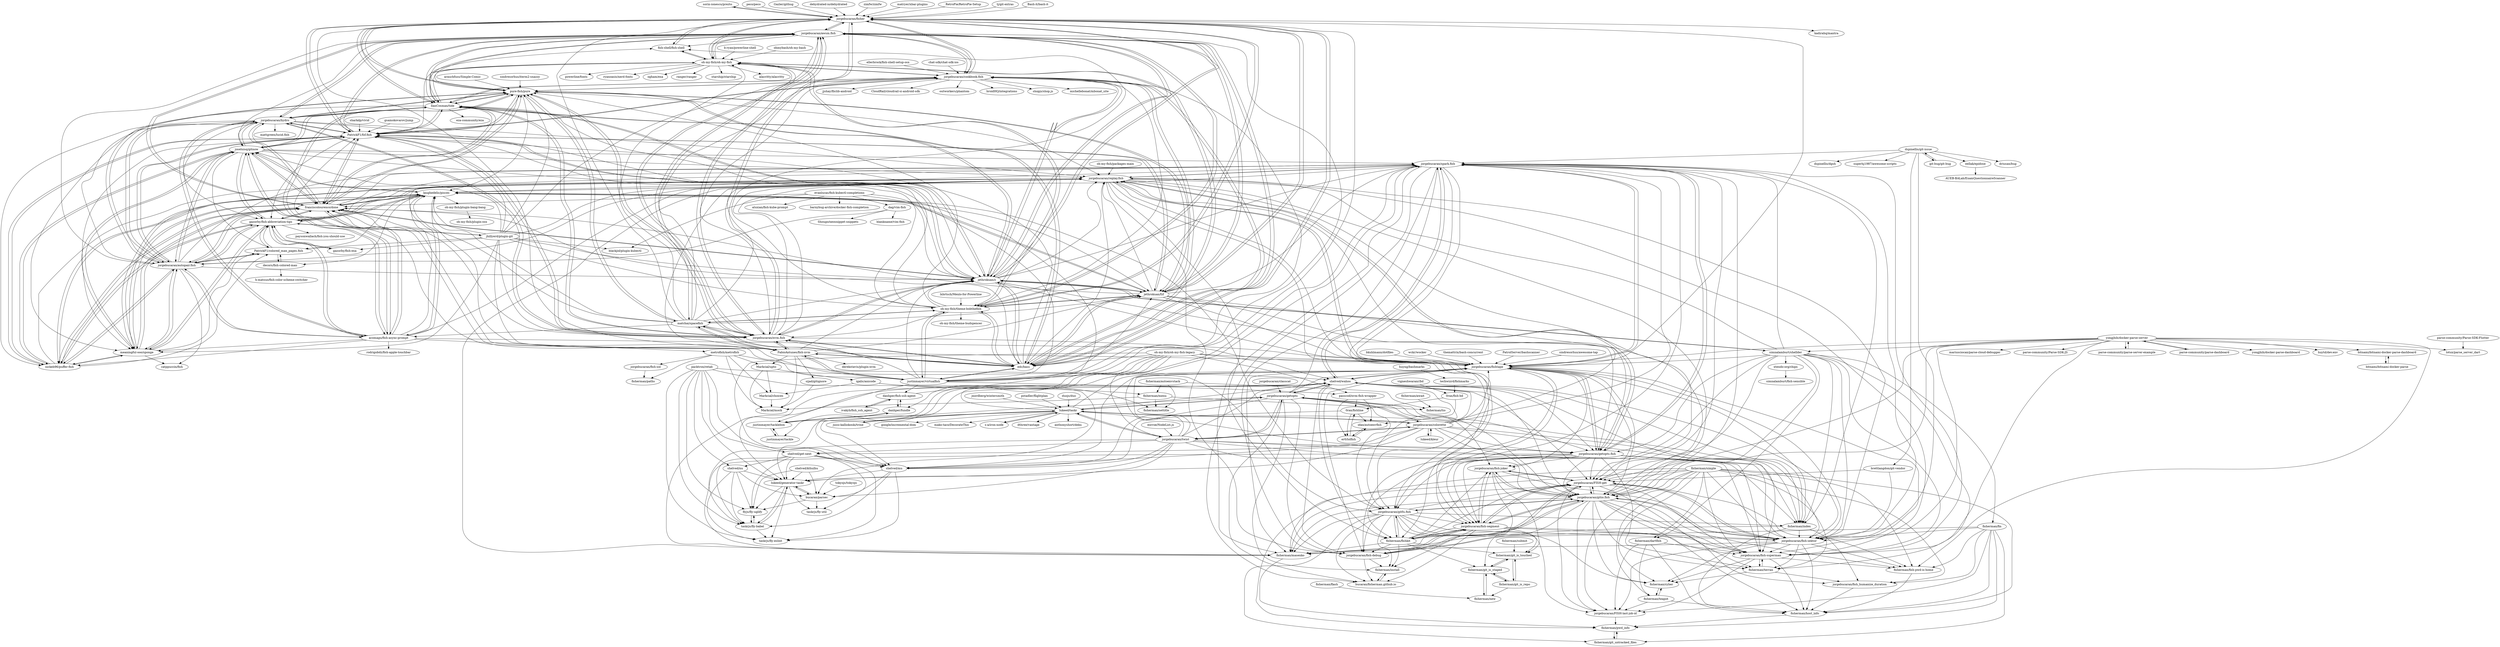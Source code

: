 digraph G {
"sorin-ionescu/prezto" -> "jorgebucaran/fisher" ["e"=1]
"git-bug/git-bug" -> "dspinellis/git-issue" ["e"=1]
"parse-community/Parse-SDK-Flutter" -> "lotux/parse_server_dart" ["e"=1]
"pstadler/flightplan" -> "lukeed/taskr" ["e"=1]
"ivakyb/fish_ssh_agent" -> "danhper/fish-ssh-agent"
"matchai/spacefish" -> "jorgebucaran/awsm.fish"
"matchai/spacefish" -> "pure-fish/pure"
"matchai/spacefish" -> "jorgebucaran/cookbook.fish"
"matchai/spacefish" -> "edc/bass"
"matchai/spacefish" -> "laughedelic/pisces"
"matchai/spacefish" -> "jorgebucaran/fisher"
"matchai/spacefish" -> "oh-my-fish/theme-bobthefish"
"matchai/spacefish" -> "FabioAntunes/fish-nvm"
"matchai/spacefish" -> "franciscolourenco/done"
"matchai/spacefish" -> "jorgebucaran/replay.fish"
"matchai/spacefish" -> "jorgebucaran/nvm.fish"
"matchai/spacefish" -> "jethrokuan/fzf"
"matchai/spacefish" -> "jethrokuan/z"
"matchai/spacefish" -> "acomagu/fish-async-prompt"
"matchai/spacefish" -> "oh-my-fish/oh-my-fish"
"nickeb96/puffer-fish" -> "meaningful-ooo/sponge"
"nickeb96/puffer-fish" -> "jorgebucaran/autopair.fish"
"nickeb96/puffer-fish" -> "gazorby/fish-abbreviation-tips"
"nickeb96/puffer-fish" -> "jorgebucaran/replay.fish"
"nickeb96/puffer-fish" -> "franciscolourenco/done"
"nickeb96/puffer-fish" -> "laughedelic/pisces"
"nickeb96/puffer-fish" -> "joseluisq/gitnow"
"nickeb96/puffer-fish" -> "PatrickF1/colored_man_pages.fish"
"nickeb96/puffer-fish" -> "PatrickF1/fzf.fish"
"sharkdp/vivid" -> "PatrickF1/fzf.fish" ["e"=1]
"duojs/duo" -> "lukeed/taskr" ["e"=1]
"acomagu/fish-async-prompt" -> "jorgebucaran/autopair.fish"
"acomagu/fish-async-prompt" -> "jorgebucaran/replay.fish"
"acomagu/fish-async-prompt" -> "gazorby/fish-abbreviation-tips"
"acomagu/fish-async-prompt" -> "franciscolourenco/done"
"acomagu/fish-async-prompt" -> "laughedelic/pisces"
"acomagu/fish-async-prompt" -> "joseluisq/gitnow"
"acomagu/fish-async-prompt" -> "jorgebucaran/hydro"
"acomagu/fish-async-prompt" -> "pure-fish/pure"
"acomagu/fish-async-prompt" -> "metrofish/metrofish"
"acomagu/fish-async-prompt" -> "nickeb96/puffer-fish"
"acomagu/fish-async-prompt" -> "rodrigobdz/fish-apple-touchbar"
"acomagu/fish-async-prompt" -> "jorgebucaran/fishtape"
"acomagu/fish-async-prompt" -> "jorgebucaran/spark.fish"
"acomagu/fish-async-prompt" -> "meaningful-ooo/sponge"
"jorgebucaran/classcat" -> "jorgebucaran/getopts" ["e"=1]
"lukeed/kleur" -> "jorgebucaran/colorette" ["e"=1]
"jorgebucaran/hydro" -> "pure-fish/pure"
"jorgebucaran/hydro" -> "jorgebucaran/autopair.fish"
"jorgebucaran/hydro" -> "franciscolourenco/done"
"jorgebucaran/hydro" -> "acomagu/fish-async-prompt"
"jorgebucaran/hydro" -> "joseluisq/gitnow"
"jorgebucaran/hydro" -> "PatrickF1/fzf.fish"
"jorgebucaran/hydro" -> "IlanCosman/tide"
"jorgebucaran/hydro" -> "mattgreen/lucid.fish"
"jorgebucaran/hydro" -> "jorgebucaran/replay.fish"
"jorgebucaran/hydro" -> "gazorby/fish-abbreviation-tips"
"jorgebucaran/hydro" -> "jorgebucaran/awsm.fish"
"jorgebucaran/hydro" -> "jethrokuan/z"
"jorgebucaran/hydro" -> "nickeb96/puffer-fish"
"jorgebucaran/hydro" -> "jorgebucaran/nvm.fish"
"jorgebucaran/hydro" -> "meaningful-ooo/sponge"
"jorgebucaran/autopair.fish" -> "nickeb96/puffer-fish"
"jorgebucaran/autopair.fish" -> "meaningful-ooo/sponge"
"jorgebucaran/autopair.fish" -> "gazorby/fish-abbreviation-tips"
"jorgebucaran/autopair.fish" -> "franciscolourenco/done"
"jorgebucaran/autopair.fish" -> "jorgebucaran/replay.fish"
"jorgebucaran/autopair.fish" -> "PatrickF1/colored_man_pages.fish"
"jorgebucaran/autopair.fish" -> "acomagu/fish-async-prompt"
"jorgebucaran/autopair.fish" -> "joseluisq/gitnow"
"jorgebucaran/autopair.fish" -> "PatrickF1/fzf.fish"
"jorgebucaran/autopair.fish" -> "jorgebucaran/hydro"
"jorgebucaran/autopair.fish" -> "jorgebucaran/spark.fish"
"jorgebucaran/autopair.fish" -> "jethrokuan/z"
"jorgebucaran/autopair.fish" -> "pure-fish/pure"
"jorgebucaran/autopair.fish" -> "catppuccin/fish" ["e"=1]
"jorgebucaran/autopair.fish" -> "jorgebucaran/awsm.fish"
"lxbrtsch/Menlo-for-Powerline" -> "oh-my-fish/theme-bobthefish" ["e"=1]
"0rax/fish-bd" -> "0rax/fishline"
"0rax/fish-bd" -> "idan/autoenvfish"
"techwizrd/fishmarks" -> "0rax/fish-bd"
"PatrickF1/colored_man_pages.fish" -> "decors/fish-colored-man"
"PatrickF1/colored_man_pages.fish" -> "jorgebucaran/autopair.fish"
"PatrickF1/colored_man_pages.fish" -> "gazorby/fish-abbreviation-tips"
"idan/autoenvfish" -> "er0/lolfish"
"tokyojs/tokyojs" -> "bucaran/parsec"
"IlanCosman/tide" -> "jorgebucaran/fisher"
"IlanCosman/tide" -> "PatrickF1/fzf.fish"
"IlanCosman/tide" -> "jorgebucaran/awsm.fish"
"IlanCosman/tide" -> "jethrokuan/z"
"IlanCosman/tide" -> "jorgebucaran/nvm.fish"
"IlanCosman/tide" -> "pure-fish/pure"
"IlanCosman/tide" -> "jorgebucaran/hydro"
"IlanCosman/tide" -> "franciscolourenco/done"
"IlanCosman/tide" -> "oh-my-fish/oh-my-fish"
"IlanCosman/tide" -> "jorgebucaran/cookbook.fish"
"IlanCosman/tide" -> "fish-shell/fish-shell" ["e"=1]
"IlanCosman/tide" -> "jorgebucaran/autopair.fish"
"IlanCosman/tide" -> "joseluisq/gitnow"
"IlanCosman/tide" -> "edc/bass"
"IlanCosman/tide" -> "eza-community/eza" ["e"=1]
"peco/peco" -> "jorgebucaran/fisher" ["e"=1]
"jorgebucaran/spark.fish" -> "jorgebucaran/getopts.fish"
"jorgebucaran/spark.fish" -> "jorgebucaran/fishtape"
"jorgebucaran/spark.fish" -> "jorgebucaran/FISH-get"
"jorgebucaran/spark.fish" -> "jorgebucaran/gitio.fish"
"jorgebucaran/spark.fish" -> "jorgebucaran/fish-sektor"
"jorgebucaran/spark.fish" -> "jorgebucaran/gitfu.fish"
"jorgebucaran/spark.fish" -> "jorgebucaran/replay.fish"
"jorgebucaran/spark.fish" -> "jorgebucaran/fish-segment"
"jorgebucaran/spark.fish" -> "jorgebucaran/fish-debug"
"jorgebucaran/spark.fish" -> "fisherman/fishkit"
"jorgebucaran/spark.fish" -> "jorgebucaran/fish-superman"
"jorgebucaran/spark.fish" -> "shelved/wahoo"
"jorgebucaran/spark.fish" -> "fisherman/index"
"jorgebucaran/spark.fish" -> "fisherman/masenko"
"jorgebucaran/spark.fish" -> "bucaran/fisherman.github.io"
"arauchfuss/Simple-Comic" -> "pure-fish/pure" ["e"=1]
"PatrickF1/fzf.fish" -> "IlanCosman/tide"
"PatrickF1/fzf.fish" -> "jethrokuan/z"
"PatrickF1/fzf.fish" -> "jorgebucaran/fisher"
"PatrickF1/fzf.fish" -> "jorgebucaran/awsm.fish"
"PatrickF1/fzf.fish" -> "jorgebucaran/autopair.fish"
"PatrickF1/fzf.fish" -> "jethrokuan/fzf"
"PatrickF1/fzf.fish" -> "franciscolourenco/done"
"PatrickF1/fzf.fish" -> "jorgebucaran/hydro"
"PatrickF1/fzf.fish" -> "jorgebucaran/nvm.fish"
"PatrickF1/fzf.fish" -> "nickeb96/puffer-fish"
"PatrickF1/fzf.fish" -> "meaningful-ooo/sponge"
"PatrickF1/fzf.fish" -> "gazorby/fish-abbreviation-tips"
"PatrickF1/fzf.fish" -> "jorgebucaran/cookbook.fish"
"PatrickF1/fzf.fish" -> "pure-fish/pure"
"PatrickF1/fzf.fish" -> "joseluisq/gitnow"
"bkuhlmann/dotfiles" -> "jorgebucaran/fishtape" ["e"=1]
"jorgebucaran/getopts.fish" -> "jorgebucaran/FISH-get"
"jorgebucaran/getopts.fish" -> "jorgebucaran/gitio.fish"
"jorgebucaran/getopts.fish" -> "jorgebucaran/fishtape"
"jorgebucaran/getopts.fish" -> "jorgebucaran/spark.fish"
"jorgebucaran/getopts.fish" -> "jorgebucaran/fish-sektor"
"jorgebucaran/getopts.fish" -> "jorgebucaran/fish-debug"
"jorgebucaran/getopts.fish" -> "jorgebucaran/gitfu.fish"
"jorgebucaran/getopts.fish" -> "jorgebucaran/fish-superman"
"jorgebucaran/getopts.fish" -> "jorgebucaran/fish-segment"
"jorgebucaran/getopts.fish" -> "jorgebucaran/replay.fish"
"jorgebucaran/getopts.fish" -> "jorgebucaran/fish-joker"
"jorgebucaran/getopts.fish" -> "fisherman/masenko"
"jorgebucaran/getopts.fish" -> "fisherman/fishkit"
"jorgebucaran/getopts.fish" -> "fisherman/terran"
"jorgebucaran/getopts.fish" -> "fisherman/index"
"justinmayer/tacklebox" -> "justinmayer/tackle"
"justinmayer/tacklebox" -> "danhper/fundle"
"joseluisq/gitnow" -> "meaningful-ooo/sponge"
"joseluisq/gitnow" -> "gazorby/fish-abbreviation-tips"
"joseluisq/gitnow" -> "jorgebucaran/autopair.fish"
"joseluisq/gitnow" -> "franciscolourenco/done"
"joseluisq/gitnow" -> "nickeb96/puffer-fish"
"joseluisq/gitnow" -> "acomagu/fish-async-prompt"
"joseluisq/gitnow" -> "jorgebucaran/hydro"
"joseluisq/gitnow" -> "jorgebucaran/replay.fish"
"joseluisq/gitnow" -> "laughedelic/pisces"
"joseluisq/gitnow" -> "jorgebucaran/spark.fish"
"joseluisq/gitnow" -> "PatrickF1/fzf.fish"
"joseluisq/gitnow" -> "jorgebucaran/awsm.fish"
"joseluisq/gitnow" -> "jethrokuan/z"
"joseluisq/gitnow" -> "PatrickF1/colored_man_pages.fish"
"joseluisq/gitnow" -> "IlanCosman/tide"
"er0/lolfish" -> "idan/autoenvfish"
"er0/lolfish" -> "0rax/fishline"
"packtron/retab" -> "lukeed/generator-taskr"
"packtron/retab" -> "shelved/mu"
"packtron/retab" -> "shelved/nu"
"packtron/retab" -> "taskrjs/fly-eslint"
"packtron/retab" -> "shelved/get-next"
"packtron/retab" -> "shelved/wahoo"
"packtron/retab" -> "flyjs/fly-uglify"
"packtron/retab" -> "bucaran/parsec"
"packtron/retab" -> "taskrjs/fly-babel"
"jorgebucaran/replay.fish" -> "jorgebucaran/FISH-get"
"jorgebucaran/replay.fish" -> "jorgebucaran/getopts.fish"
"jorgebucaran/replay.fish" -> "jorgebucaran/fishtape"
"jorgebucaran/replay.fish" -> "jorgebucaran/gitio.fish"
"jorgebucaran/replay.fish" -> "jorgebucaran/spark.fish"
"jorgebucaran/replay.fish" -> "jorgebucaran/fish-debug"
"jorgebucaran/replay.fish" -> "jorgebucaran/gitfu.fish"
"jorgebucaran/replay.fish" -> "jorgebucaran/fish-segment"
"jorgebucaran/replay.fish" -> "jorgebucaran/fish-sektor"
"jorgebucaran/replay.fish" -> "fisherman/fishkit"
"jorgebucaran/replay.fish" -> "jorgebucaran/fish-superman"
"jorgebucaran/replay.fish" -> "fisherman/masenko"
"jorgebucaran/replay.fish" -> "laughedelic/pisces"
"jorgebucaran/replay.fish" -> "gazorby/fish-abbreviation-tips"
"jorgebucaran/replay.fish" -> "meaningful-ooo/sponge"
"gazorby/fish-exa" -> "gazorby/fish-abbreviation-tips"
"jorgebucaran/twist" -> "jorgebucaran/fishtape"
"jorgebucaran/twist" -> "shelved/wahoo"
"jorgebucaran/twist" -> "fisherman/index"
"jorgebucaran/twist" -> "shelved/mu"
"jorgebucaran/twist" -> "jorgebucaran/getopts.fish"
"jorgebucaran/twist" -> "jorgebucaran/gitio.fish"
"jorgebucaran/twist" -> "shelved/get-next"
"jorgebucaran/twist" -> "lukeed/generator-taskr"
"jorgebucaran/twist" -> "jorgebucaran/getopts"
"jorgebucaran/twist" -> "jorgebucaran/spark.fish"
"jorgebucaran/twist" -> "jorgebucaran/colorette"
"jorgebucaran/twist" -> "lukeed/taskr"
"jorgebucaran/twist" -> "bucaran/parsec"
"jorgebucaran/twist" -> "taskrjs/fly-babel"
"jorgebucaran/twist" -> "jorgebucaran/fish-superman"
"gazorby/fish-abbreviation-tips" -> "nickeb96/puffer-fish"
"gazorby/fish-abbreviation-tips" -> "meaningful-ooo/sponge"
"gazorby/fish-abbreviation-tips" -> "jorgebucaran/autopair.fish"
"gazorby/fish-abbreviation-tips" -> "jorgebucaran/replay.fish"
"gazorby/fish-abbreviation-tips" -> "joseluisq/gitnow"
"gazorby/fish-abbreviation-tips" -> "PatrickF1/colored_man_pages.fish"
"gazorby/fish-abbreviation-tips" -> "acomagu/fish-async-prompt"
"gazorby/fish-abbreviation-tips" -> "gazorby/fish-exa"
"gazorby/fish-abbreviation-tips" -> "franciscolourenco/done"
"gazorby/fish-abbreviation-tips" -> "laughedelic/pisces"
"gazorby/fish-abbreviation-tips" -> "jhillyerd/plugin-git"
"gazorby/fish-abbreviation-tips" -> "jorgebucaran/spark.fish"
"gazorby/fish-abbreviation-tips" -> "paysonwallach/fish-you-should-use"
"meaningful-ooo/sponge" -> "nickeb96/puffer-fish"
"meaningful-ooo/sponge" -> "jorgebucaran/autopair.fish"
"meaningful-ooo/sponge" -> "gazorby/fish-abbreviation-tips"
"meaningful-ooo/sponge" -> "joseluisq/gitnow"
"meaningful-ooo/sponge" -> "jorgebucaran/replay.fish"
"meaningful-ooo/sponge" -> "franciscolourenco/done"
"meaningful-ooo/sponge" -> "PatrickF1/colored_man_pages.fish"
"meaningful-ooo/sponge" -> "laughedelic/pisces"
"meaningful-ooo/sponge" -> "catppuccin/fish" ["e"=1]
"0rax/fishline" -> "er0/lolfish"
"0rax/fishline" -> "idan/autoenvfish"
"0rax/fishline" -> "shelved/mu"
"justinmayer/tackle" -> "justinmayer/tacklebox"
"eellak/epidose" -> "AUEB-BALab/ExamQuestionnaireScanner"
"jorgebucaran/fish-segment" -> "jorgebucaran/fish-debug"
"jorgebucaran/fish-segment" -> "jorgebucaran/gitio.fish"
"jorgebucaran/fish-segment" -> "fisherman/masenko"
"jorgebucaran/fish-segment" -> "jorgebucaran/fish-superman"
"jorgebucaran/fish-segment" -> "jorgebucaran/FISH-get"
"jorgebucaran/fish-segment" -> "jorgebucaran/fish-joker"
"jorgebucaran/fish-segment" -> "jorgebucaran/fish-sektor"
"jorgebucaran/fish-segment" -> "fisherman/git_is_touched"
"jorgebucaran/fish-segment" -> "bucaran/fisherman.github.io"
"jorgebucaran/fish-segment" -> "fisherman/install"
"jorgebucaran/fish-segment" -> "fisherman/fishkit"
"fisherman/submit" -> "fisherman/git_is_touched"
"s-a/iron-node" -> "lukeed/taskr" ["e"=1]
"jorgebucaran/colorette" -> "jorgebucaran/getopts"
"jorgebucaran/colorette" -> "jorgebucaran/fishtape"
"jorgebucaran/colorette" -> "shelved/wahoo"
"jorgebucaran/colorette" -> "lukeed/taskr"
"jorgebucaran/colorette" -> "shelved/mu"
"jorgebucaran/colorette" -> "jorgebucaran/twist"
"jorgebucaran/colorette" -> "jorgebucaran/spark.fish"
"jorgebucaran/colorette" -> "shelved/get-next"
"jorgebucaran/colorette" -> "jorgebucaran/fish-sektor"
"jorgebucaran/colorette" -> "jorgebucaran/gitio.fish"
"jorgebucaran/colorette" -> "lukeed/kleur" ["e"=1]
"jorgebucaran/colorette" -> "jorgebucaran/getopts.fish"
"jorgebucaran/colorette" -> "fisherman/index"
"jorgebucaran/colorette" -> "jorgebucaran/replay.fish"
"jorgebucaran/colorette" -> "lukeed/generator-taskr"
"edc/bass" -> "jorgebucaran/fisher"
"edc/bass" -> "jorgebucaran/nvm.fish"
"edc/bass" -> "jorgebucaran/awsm.fish"
"edc/bass" -> "jethrokuan/z"
"edc/bass" -> "FabioAntunes/fish-nvm"
"edc/bass" -> "justinmayer/virtualfish"
"edc/bass" -> "oh-my-fish/oh-my-fish"
"edc/bass" -> "jorgebucaran/cookbook.fish"
"edc/bass" -> "oh-my-fish/theme-bobthefish"
"edc/bass" -> "jethrokuan/fzf"
"edc/bass" -> "franciscolourenco/done"
"edc/bass" -> "matchai/spacefish"
"edc/bass" -> "jorgebucaran/replay.fish"
"edc/bass" -> "IlanCosman/tide"
"edc/bass" -> "PatrickF1/fzf.fish"
"jnordberg/wintersmith" -> "lukeed/taskr" ["e"=1]
"Gazler/githug" -> "jorgebucaran/fisher" ["e"=1]
"lukeed/taskr" -> "jorgebucaran/fishtape"
"lukeed/taskr" -> "jorgebucaran/getopts"
"lukeed/taskr" -> "shelved/wahoo"
"lukeed/taskr" -> "jorgebucaran/colorette"
"lukeed/taskr" -> "jorgebucaran/twist"
"lukeed/taskr" -> "jorgebucaran/spark.fish"
"lukeed/taskr" -> "dthree/vantage" ["e"=1]
"lukeed/taskr" -> "shelved/mu"
"lukeed/taskr" -> "s-a/iron-node" ["e"=1]
"lukeed/taskr" -> "jorgebucaran/getopts.fish"
"lukeed/taskr" -> "anthonyshort/deku" ["e"=1]
"lukeed/taskr" -> "jussi-kalliokoski/trine" ["e"=1]
"lukeed/taskr" -> "google/incremental-dom" ["e"=1]
"lukeed/taskr" -> "fisherman/index"
"lukeed/taskr" -> "mako-taco/DecorateThis" ["e"=1]
"jussi-kalliokoski/trine" -> "lukeed/taskr" ["e"=1]
"oh-my-fish/theme-bobthefish" -> "oh-my-fish/oh-my-fish"
"oh-my-fish/theme-bobthefish" -> "jorgebucaran/awsm.fish"
"oh-my-fish/theme-bobthefish" -> "jorgebucaran/fisher"
"oh-my-fish/theme-bobthefish" -> "edc/bass"
"oh-my-fish/theme-bobthefish" -> "jethrokuan/fzf"
"oh-my-fish/theme-bobthefish" -> "matchai/spacefish"
"oh-my-fish/theme-bobthefish" -> "jethrokuan/z"
"oh-my-fish/theme-bobthefish" -> "jorgebucaran/cookbook.fish"
"oh-my-fish/theme-bobthefish" -> "IlanCosman/tide"
"oh-my-fish/theme-bobthefish" -> "pure-fish/pure"
"oh-my-fish/theme-bobthefish" -> "justinmayer/virtualfish"
"oh-my-fish/theme-bobthefish" -> "PatrickF1/fzf.fish"
"oh-my-fish/theme-bobthefish" -> "fish-shell/fish-shell" ["e"=1]
"oh-my-fish/theme-bobthefish" -> "jorgebucaran/nvm.fish"
"oh-my-fish/theme-bobthefish" -> "oh-my-fish/theme-budspencer"
"wckr/wocker" -> "jorgebucaran/fishtape" ["e"=1]
"shelved/get-next" -> "lukeed/generator-taskr"
"shelved/get-next" -> "taskrjs/fly-babel"
"shelved/get-next" -> "shelved/nu"
"shelved/get-next" -> "taskrjs/fly-eslint"
"shelved/get-next" -> "flyjs/fly-uglify"
"shelved/get-next" -> "bucaran/parsec"
"shelved/get-next" -> "shelved/mu"
"passcod/nvm-fish-wrapper" -> "idan/autoenvfish"
"passcod/nvm-fish-wrapper" -> "er0/lolfish"
"passcod/nvm-fish-wrapper" -> "0rax/fishline"
"eorroe/NodeList.js" -> "jorgebucaran/twist"
"jorgebucaran/getopts" -> "shelved/mu"
"jorgebucaran/getopts" -> "jorgebucaran/fishtape"
"jorgebucaran/getopts" -> "shelved/wahoo"
"jorgebucaran/getopts" -> "jorgebucaran/colorette"
"jorgebucaran/getopts" -> "jorgebucaran/gitio.fish"
"jorgebucaran/getopts" -> "jorgebucaran/getopts.fish"
"jorgebucaran/getopts" -> "jorgebucaran/spark.fish"
"jorgebucaran/getopts" -> "jorgebucaran/gitfu.fish"
"jorgebucaran/getopts" -> "lukeed/taskr"
"jorgebucaran/getopts" -> "bucaran/fisherman.github.io"
"jorgebucaran/getopts" -> "fisherman/install"
"jorgebucaran/getopts" -> "jorgebucaran/fish-debug"
"jorgebucaran/getopts" -> "lukeed/generator-taskr"
"jorgebucaran/getopts" -> "jorgebucaran/twist"
"jorgebucaran/getopts" -> "jorgebucaran/fish-joker"
"jorgebucaran/fishtape" -> "jorgebucaran/getopts.fish"
"jorgebucaran/fishtape" -> "jorgebucaran/spark.fish"
"jorgebucaran/fishtape" -> "jorgebucaran/FISH-get"
"jorgebucaran/fishtape" -> "jorgebucaran/gitio.fish"
"jorgebucaran/fishtape" -> "shelved/wahoo"
"jorgebucaran/fishtape" -> "jorgebucaran/replay.fish"
"jorgebucaran/fishtape" -> "jorgebucaran/fish-sektor"
"jorgebucaran/fishtape" -> "fisherman/index"
"jorgebucaran/fishtape" -> "jorgebucaran/fish-segment"
"jorgebucaran/fishtape" -> "jorgebucaran/fish-debug"
"jorgebucaran/fishtape" -> "jorgebucaran/gitfu.fish"
"jorgebucaran/fishtape" -> "jorgebucaran/fish-superman"
"jorgebucaran/fishtape" -> "jorgebucaran/fish-joker"
"jorgebucaran/fishtape" -> "fisherman/masenko"
"jorgebucaran/fishtape" -> "shelved/mu"
"jorgebucaran/fish-joker" -> "jorgebucaran/gitio.fish"
"jorgebucaran/fish-joker" -> "fisherman/git_is_touched"
"jorgebucaran/fish-joker" -> "fisherman/git_is_staged"
"jorgebucaran/fish-joker" -> "jorgebucaran/fish-sektor"
"jorgebucaran/fish-joker" -> "jorgebucaran/fish-segment"
"jorgebucaran/fish-joker" -> "jorgebucaran/FISH-get"
"shelved/wahoo" -> "jorgebucaran/fishtape"
"shelved/wahoo" -> "shelved/mu"
"shelved/wahoo" -> "fisherman/index"
"shelved/wahoo" -> "jorgebucaran/gitio.fish"
"shelved/wahoo" -> "jorgebucaran/getopts.fish"
"shelved/wahoo" -> "lukeed/generator-taskr"
"shelved/wahoo" -> "jorgebucaran/FISH-get"
"shelved/wahoo" -> "jorgebucaran/spark.fish"
"shelved/wahoo" -> "jorgebucaran/fish-sektor"
"shelved/wahoo" -> "fisherman/masenko"
"shelved/wahoo" -> "jorgebucaran/fish-debug"
"shelved/wahoo" -> "fisherman/fishkit"
"shelved/wahoo" -> "jorgebucaran/fish-superman"
"shelved/wahoo" -> "jorgebucaran/getopts"
"shelved/wahoo" -> "jorgebucaran/gitfu.fish"
"shelved/nu" -> "lukeed/generator-taskr"
"shelved/nu" -> "taskrjs/fly-eslint"
"shelved/nu" -> "flyjs/fly-uglify"
"shelved/nu" -> "bucaran/parsec"
"shelved/nu" -> "taskrjs/fly-babel"
"flyjs/fly-uglify" -> "taskrjs/fly-babel"
"fisherman/git_is_touched" -> "fisherman/git_is_staged"
"fisherman/git_is_touched" -> "fisherman/git_is_repo"
"shelved/kthulhu" -> "lukeed/generator-taskr"
"shelved/kthulhu" -> "flyjs/fly-uglify"
"shelved/kthulhu" -> "bucaran/parsec"
"fisherman/masenko" -> "fisherman/pwd_info"
"jorgebucaran/FISH-get" -> "jorgebucaran/fish-superman"
"jorgebucaran/FISH-get" -> "jorgebucaran/gitio.fish"
"jorgebucaran/FISH-get" -> "jorgebucaran/fish-sektor"
"jorgebucaran/FISH-get" -> "jorgebucaran/fish-debug"
"jorgebucaran/FISH-get" -> "fisherman/terran"
"jorgebucaran/FISH-get" -> "jorgebucaran/fish-segment"
"jorgebucaran/FISH-get" -> "jorgebucaran/FISH-last-job-id"
"jorgebucaran/FISH-get" -> "jorgebucaran/fish-joker"
"jorgebucaran/FISH-get" -> "fisherman/masenko"
"jorgebucaran/FISH-get" -> "fisherman/fish-pwd-is-home"
"jorgebucaran/gitio.fish" -> "jorgebucaran/fish-superman"
"jorgebucaran/gitio.fish" -> "jorgebucaran/FISH-get"
"jorgebucaran/gitio.fish" -> "jorgebucaran/fish-sektor"
"jorgebucaran/gitio.fish" -> "jorgebucaran/fish-joker"
"jorgebucaran/gitio.fish" -> "fisherman/masenko"
"jorgebucaran/gitio.fish" -> "fisherman/terran"
"jorgebucaran/gitio.fish" -> "jorgebucaran/fish-segment"
"jorgebucaran/gitio.fish" -> "fisherman/fish-pwd-is-home"
"jorgebucaran/gitio.fish" -> "jorgebucaran/gitfu.fish"
"jorgebucaran/gitio.fish" -> "jorgebucaran/fish_humanize_duration"
"jorgebucaran/gitio.fish" -> "fisherman/cyber"
"jorgebucaran/gitio.fish" -> "jorgebucaran/fish-debug"
"jorgebucaran/gitio.fish" -> "fisherman/fishkit"
"jorgebucaran/gitio.fish" -> "fisherman/host_info"
"jorgebucaran/gitio.fish" -> "jorgebucaran/FISH-last-job-id"
"jorgebucaran/fish-sektor" -> "jorgebucaran/fish-superman"
"jorgebucaran/fish-sektor" -> "fisherman/terran"
"jorgebucaran/fish-sektor" -> "jorgebucaran/FISH-get"
"jorgebucaran/fish-sektor" -> "jorgebucaran/gitio.fish"
"jorgebucaran/fish-sektor" -> "jorgebucaran/FISH-last-job-id"
"jorgebucaran/fish-sektor" -> "fisherman/cyber"
"jorgebucaran/fish-sektor" -> "fisherman/masenko"
"jorgebucaran/fish-sektor" -> "fisherman/host_info"
"jorgebucaran/fish-sektor" -> "fisherman/fish-pwd-is-home"
"bucaran/parsec" -> "flyjs/fly-uglify"
"bucaran/parsec" -> "lukeed/generator-taskr"
"bucaran/parsec" -> "taskrjs/fly-util"
"taskrjs/fly-babel" -> "taskrjs/fly-eslint"
"taskrjs/fly-babel" -> "flyjs/fly-uglify"
"taskrjs/fly-babel" -> "lukeed/generator-taskr"
"lukeed/generator-taskr" -> "taskrjs/fly-eslint"
"lukeed/generator-taskr" -> "flyjs/fly-uglify"
"lukeed/generator-taskr" -> "bucaran/parsec"
"lukeed/generator-taskr" -> "taskrjs/fly-babel"
"lukeed/generator-taskr" -> "taskrjs/fly-util"
"fisherman/git_is_staged" -> "fisherman/git_is_touched"
"fisherman/git_is_staged" -> "fisherman/git_is_repo"
"fisherman/git_is_staged" -> "fisherman/new"
"fisherman/git_is_repo" -> "fisherman/git_is_staged"
"fisherman/git_is_repo" -> "fisherman/new"
"fisherman/git_is_repo" -> "fisherman/git_is_touched"
"fisherman/flash" -> "fisherman/new"
"fisherman/terran" -> "fisherman/cyber"
"fisherman/terran" -> "jorgebucaran/fish-superman"
"fisherman/terran" -> "jorgebucaran/fish_humanize_duration"
"fisherman/new" -> "fisherman/git_is_staged"
"fish-shell/fish-shell" -> "oh-my-fish/oh-my-fish" ["e"=1]
"fish-shell/fish-shell" -> "jorgebucaran/fisher" ["e"=1]
"jorgebucaran/fisher" -> "jorgebucaran/awsm.fish"
"jorgebucaran/fisher" -> "IlanCosman/tide"
"jorgebucaran/fisher" -> "jorgebucaran/nvm.fish"
"jorgebucaran/fisher" -> "oh-my-fish/oh-my-fish"
"jorgebucaran/fisher" -> "fish-shell/fish-shell" ["e"=1]
"jorgebucaran/fisher" -> "PatrickF1/fzf.fish"
"jorgebucaran/fisher" -> "jethrokuan/z"
"jorgebucaran/fisher" -> "edc/bass"
"jorgebucaran/fisher" -> "jorgebucaran/cookbook.fish"
"jorgebucaran/fisher" -> "pure-fish/pure"
"jorgebucaran/fisher" -> "jethrokuan/fzf"
"jorgebucaran/fisher" -> "sorin-ionescu/prezto" ["e"=1]
"jorgebucaran/fisher" -> "kadirahq/mantra" ["e"=1]
"jorgebucaran/fisher" -> "oh-my-fish/theme-bobthefish"
"jorgebucaran/fisher" -> "jorgebucaran/fishtape"
"jorgebucaran/awsm.fish" -> "jorgebucaran/fisher"
"jorgebucaran/awsm.fish" -> "jorgebucaran/cookbook.fish"
"jorgebucaran/awsm.fish" -> "IlanCosman/tide"
"jorgebucaran/awsm.fish" -> "PatrickF1/fzf.fish"
"jorgebucaran/awsm.fish" -> "pure-fish/pure"
"jorgebucaran/awsm.fish" -> "jethrokuan/z"
"jorgebucaran/awsm.fish" -> "oh-my-fish/oh-my-fish"
"jorgebucaran/awsm.fish" -> "jorgebucaran/nvm.fish"
"jorgebucaran/awsm.fish" -> "edc/bass"
"jorgebucaran/awsm.fish" -> "franciscolourenco/done"
"jorgebucaran/awsm.fish" -> "matchai/spacefish"
"jorgebucaran/awsm.fish" -> "jorgebucaran/hydro"
"jorgebucaran/awsm.fish" -> "fish-shell/fish-shell" ["e"=1]
"jorgebucaran/awsm.fish" -> "oh-my-fish/theme-bobthefish"
"jorgebucaran/awsm.fish" -> "jethrokuan/fzf"
"gsamokovarov/jump" -> "PatrickF1/fzf.fish" ["e"=1]
"dehydrated-io/dehydrated" -> "jorgebucaran/fisher" ["e"=1]
"oh-my-fish/oh-my-fish" -> "jorgebucaran/fisher"
"oh-my-fish/oh-my-fish" -> "fish-shell/fish-shell" ["e"=1]
"oh-my-fish/oh-my-fish" -> "jorgebucaran/awsm.fish"
"oh-my-fish/oh-my-fish" -> "oh-my-fish/theme-bobthefish"
"oh-my-fish/oh-my-fish" -> "IlanCosman/tide"
"oh-my-fish/oh-my-fish" -> "edc/bass"
"oh-my-fish/oh-my-fish" -> "jorgebucaran/cookbook.fish"
"oh-my-fish/oh-my-fish" -> "powerline/fonts" ["e"=1]
"oh-my-fish/oh-my-fish" -> "ryanoasis/nerd-fonts" ["e"=1]
"oh-my-fish/oh-my-fish" -> "jorgebucaran/nvm.fish"
"oh-my-fish/oh-my-fish" -> "PatrickF1/fzf.fish"
"oh-my-fish/oh-my-fish" -> "ogham/exa" ["e"=1]
"oh-my-fish/oh-my-fish" -> "ranger/ranger" ["e"=1]
"oh-my-fish/oh-my-fish" -> "starship/starship" ["e"=1]
"oh-my-fish/oh-my-fish" -> "alacritty/alacritty" ["e"=1]
"themattrix/bash-concurrent" -> "jorgebucaran/fishtape" ["e"=1]
"jorgebucaran/cookbook.fish" -> "jorgebucaran/awsm.fish"
"jorgebucaran/cookbook.fish" -> "jorgebucaran/fisher"
"jorgebucaran/cookbook.fish" -> "outworkers/phantom" ["e"=1]
"jorgebucaran/cookbook.fish" -> "broidHQ/integrations" ["e"=1]
"jorgebucaran/cookbook.fish" -> "jethrokuan/z"
"jorgebucaran/cookbook.fish" -> "shopjs/shop.js" ["e"=1]
"jorgebucaran/cookbook.fish" -> "michellebonat/mbonat_site" ["e"=1]
"jorgebucaran/cookbook.fish" -> "pure-fish/pure"
"jorgebucaran/cookbook.fish" -> "PatrickF1/fzf.fish"
"jorgebucaran/cookbook.fish" -> "jjshay/fliclib-android" ["e"=1]
"jorgebucaran/cookbook.fish" -> "CloudRail/cloudrail-si-android-sdk" ["e"=1]
"jorgebucaran/cookbook.fish" -> "edc/bass"
"jorgebucaran/cookbook.fish" -> "IlanCosman/tide"
"jorgebucaran/cookbook.fish" -> "oh-my-fish/oh-my-fish"
"jorgebucaran/cookbook.fish" -> "jethrokuan/fzf"
"zimfw/zimfw" -> "jorgebucaran/fisher" ["e"=1]
"simnalamburt/shellder" -> "jorgebucaran/fishtape"
"simnalamburt/shellder" -> "jorgebucaran/getopts.fish"
"simnalamburt/shellder" -> "jorgebucaran/fish-sektor"
"simnalamburt/shellder" -> "jorgebucaran/FISH-get"
"simnalamburt/shellder" -> "fisherman/dartfish"
"simnalamburt/shellder" -> "jorgebucaran/gitio.fish"
"simnalamburt/shellder" -> "fisherman/fin"
"simnalamburt/shellder" -> "fisherman/index"
"simnalamburt/shellder" -> "xtendo-org/chips"
"simnalamburt/shellder" -> "jethrokuan/z"
"simnalamburt/shellder" -> "jorgebucaran/spark.fish"
"simnalamburt/shellder" -> "jorgebucaran/fish-segment"
"simnalamburt/shellder" -> "jorgebucaran/replay.fish"
"simnalamburt/shellder" -> "fisherman/terran"
"simnalamburt/shellder" -> "jorgebucaran/fish-superman"
"matryer/xbar-plugins" -> "jorgebucaran/fisher" ["e"=1]
"pure-fish/pure" -> "jorgebucaran/hydro"
"pure-fish/pure" -> "jorgebucaran/awsm.fish"
"pure-fish/pure" -> "jethrokuan/z"
"pure-fish/pure" -> "franciscolourenco/done"
"pure-fish/pure" -> "jorgebucaran/fisher"
"pure-fish/pure" -> "IlanCosman/tide"
"pure-fish/pure" -> "acomagu/fish-async-prompt"
"pure-fish/pure" -> "jethrokuan/fzf"
"pure-fish/pure" -> "jorgebucaran/cookbook.fish"
"pure-fish/pure" -> "jorgebucaran/replay.fish"
"pure-fish/pure" -> "PatrickF1/fzf.fish"
"pure-fish/pure" -> "jorgebucaran/autopair.fish"
"pure-fish/pure" -> "laughedelic/pisces"
"pure-fish/pure" -> "matchai/spacefish"
"pure-fish/pure" -> "jorgebucaran/nvm.fish"
"justinmayer/virtualfish" -> "edc/bass"
"justinmayer/virtualfish" -> "jethrokuan/z"
"justinmayer/virtualfish" -> "franciscolourenco/done"
"justinmayer/virtualfish" -> "FabioAntunes/fish-nvm"
"justinmayer/virtualfish" -> "jorgebucaran/awsm.fish"
"justinmayer/virtualfish" -> "jorgebucaran/cookbook.fish"
"justinmayer/virtualfish" -> "jorgebucaran/fisher"
"justinmayer/virtualfish" -> "passcod/nvm-fish-wrapper"
"justinmayer/virtualfish" -> "laughedelic/pisces"
"justinmayer/virtualfish" -> "jethrokuan/fzf"
"justinmayer/virtualfish" -> "PatrickF1/fzf.fish"
"justinmayer/virtualfish" -> "danhper/fish-ssh-agent"
"justinmayer/virtualfish" -> "justinmayer/tacklebox"
"justinmayer/virtualfish" -> "jorgebucaran/nvm.fish"
"justinmayer/virtualfish" -> "oh-my-fish/theme-bobthefish"
"PatrolServer/bashscanner" -> "jorgebucaran/fishtape" ["e"=1]
"oh-my-fish/plugin-bang-bang" -> "oh-my-fish/plugin-osx"
"danhper/fish-ssh-agent" -> "ivakyb/fish_ssh_agent"
"danhper/fish-ssh-agent" -> "danhper/fundle"
"danhper/fish-ssh-agent" -> "laughedelic/pisces"
"vigneshwaranr/bd" -> "0rax/fish-bd" ["e"=1]
"sindresorhus/awesome-tap" -> "jorgebucaran/fishtape" ["e"=1]
"brettlangdon/git-vendor" -> "jorgebucaran/fish-sektor"
"brettlangdon/git-vendor" -> "jorgebucaran/FISH-get"
"danhper/fundle" -> "justinmayer/tacklebox"
"danhper/fundle" -> "danhper/fish-ssh-agent"
"fisherman/index" -> "jorgebucaran/fish_humanize_duration"
"fisherman/index" -> "fisherman/host_info"
"fisherman/index" -> "jorgebucaran/fish-sektor"
"fisherman/index" -> "fisherman/masenko"
"shelved/mu" -> "lukeed/generator-taskr"
"shelved/mu" -> "taskrjs/fly-eslint"
"shelved/mu" -> "taskrjs/fly-babel"
"shelved/mu" -> "taskrjs/fly-util"
"jorgebucaran/fish-debug" -> "jorgebucaran/FISH-get"
"jorgebucaran/fish-debug" -> "jorgebucaran/fish-segment"
"jorgebucaran/fish-debug" -> "bucaran/fisherman.github.io"
"jorgebucaran/fish-debug" -> "fisherman/install"
"RetroPie/RetroPie-Setup" -> "jorgebucaran/fisher" ["e"=1]
"parse-community/parse-server-example" -> "yongjhih/docker-parse-server" ["e"=1]
"parse-community/parse-dashboard" -> "yongjhih/docker-parse-server" ["e"=1]
"b-ryan/powerline-shell" -> "oh-my-fish/oh-my-fish" ["e"=1]
"jorgebucaran/nvm.fish" -> "jorgebucaran/fisher"
"jorgebucaran/nvm.fish" -> "FabioAntunes/fish-nvm"
"jorgebucaran/nvm.fish" -> "jethrokuan/z"
"jorgebucaran/nvm.fish" -> "edc/bass"
"jorgebucaran/nvm.fish" -> "jorgebucaran/awsm.fish"
"jorgebucaran/nvm.fish" -> "IlanCosman/tide"
"jorgebucaran/nvm.fish" -> "PatrickF1/fzf.fish"
"jorgebucaran/nvm.fish" -> "franciscolourenco/done"
"jorgebucaran/nvm.fish" -> "jorgebucaran/cookbook.fish"
"jorgebucaran/nvm.fish" -> "oh-my-fish/oh-my-fish"
"jorgebucaran/nvm.fish" -> "pure-fish/pure"
"jorgebucaran/nvm.fish" -> "jorgebucaran/hydro"
"jorgebucaran/nvm.fish" -> "jorgebucaran/spark.fish"
"jorgebucaran/nvm.fish" -> "jorgebucaran/fishtape"
"jorgebucaran/nvm.fish" -> "jorgebucaran/replay.fish"
"jethrokuan/z" -> "PatrickF1/fzf.fish"
"jethrokuan/z" -> "jethrokuan/fzf"
"jethrokuan/z" -> "jorgebucaran/replay.fish"
"jethrokuan/z" -> "jorgebucaran/fisher"
"jethrokuan/z" -> "jorgebucaran/spark.fish"
"jethrokuan/z" -> "franciscolourenco/done"
"jethrokuan/z" -> "jorgebucaran/awsm.fish"
"jethrokuan/z" -> "pure-fish/pure"
"jethrokuan/z" -> "IlanCosman/tide"
"jethrokuan/z" -> "jorgebucaran/getopts.fish"
"jethrokuan/z" -> "jorgebucaran/fishtape"
"jethrokuan/z" -> "jorgebucaran/nvm.fish"
"jethrokuan/z" -> "edc/bass"
"jethrokuan/z" -> "simnalamburt/shellder"
"jethrokuan/z" -> "jorgebucaran/cookbook.fish"
"yongjhih/docker-parse-server" -> "yongjhih/docker-parse-dashboard"
"yongjhih/docker-parse-server" -> "huytd/dev.env" ["e"=1]
"yongjhih/docker-parse-server" -> "parse-community/parse-dashboard" ["e"=1]
"yongjhih/docker-parse-server" -> "jorgebucaran/fish-sektor"
"yongjhih/docker-parse-server" -> "parse-community/parse-server-example" ["e"=1]
"yongjhih/docker-parse-server" -> "fisherman/fish-pwd-is-home"
"yongjhih/docker-parse-server" -> "jorgebucaran/fish-superman"
"yongjhih/docker-parse-server" -> "jorgebucaran/fishtape"
"yongjhih/docker-parse-server" -> "lotux/parse_server_dart"
"yongjhih/docker-parse-server" -> "bitnami/bitnami-docker-parse-dashboard"
"yongjhih/docker-parse-server" -> "mariusciocan/parse-cloud-debugger"
"yongjhih/docker-parse-server" -> "jorgebucaran/FISH-get"
"yongjhih/docker-parse-server" -> "jorgebucaran/gitio.fish"
"yongjhih/docker-parse-server" -> "simnalamburt/shellder"
"yongjhih/docker-parse-server" -> "parse-community/Parse-SDK-JS" ["e"=1]
"FabioAntunes/fish-nvm" -> "jorgebucaran/nvm.fish"
"FabioAntunes/fish-nvm" -> "edc/bass"
"FabioAntunes/fish-nvm" -> "jorgebucaran/replay.fish"
"FabioAntunes/fish-nvm" -> "matchai/spacefish"
"FabioAntunes/fish-nvm" -> "justinmayer/virtualfish"
"FabioAntunes/fish-nvm" -> "derekstavis/plugin-nvm"
"FabioAntunes/fish-nvm" -> "laughedelic/pisces"
"FabioAntunes/fish-nvm" -> "jethrokuan/z"
"FabioAntunes/fish-nvm" -> "jethrokuan/fzf"
"FabioAntunes/fish-nvm" -> "Markcial/upto"
"FabioAntunes/fish-nvm" -> "jorgebucaran/fisher"
"FabioAntunes/fish-nvm" -> "Markcial/mock"
"FabioAntunes/fish-nvm" -> "jorgebucaran/fishtape"
"FabioAntunes/fish-nvm" -> "sijad/gitignore"
"FabioAntunes/fish-nvm" -> "franciscolourenco/done"
"jhillyerd/plugin-git" -> "gazorby/fish-abbreviation-tips"
"jhillyerd/plugin-git" -> "jethrokuan/z"
"jhillyerd/plugin-git" -> "PatrickF1/fzf.fish"
"jhillyerd/plugin-git" -> "pure-fish/pure"
"jhillyerd/plugin-git" -> "joseluisq/gitnow"
"jhillyerd/plugin-git" -> "jorgebucaran/replay.fish"
"jhillyerd/plugin-git" -> "gazorby/fish-exa"
"jhillyerd/plugin-git" -> "PatrickF1/colored_man_pages.fish"
"jhillyerd/plugin-git" -> "meaningful-ooo/sponge"
"jhillyerd/plugin-git" -> "jorgebucaran/awsm.fish"
"jhillyerd/plugin-git" -> "blackjid/plugin-kubectl"
"jhillyerd/plugin-git" -> "laughedelic/pisces"
"jhillyerd/plugin-git" -> "jorgebucaran/nvm.fish"
"jhillyerd/plugin-git" -> "FabioAntunes/fish-nvm"
"jhillyerd/plugin-git" -> "oh-my-fish/theme-bobthefish"
"jethrokuan/fzf" -> "jethrokuan/z"
"jethrokuan/fzf" -> "PatrickF1/fzf.fish"
"jethrokuan/fzf" -> "laughedelic/pisces"
"jethrokuan/fzf" -> "jorgebucaran/replay.fish"
"jethrokuan/fzf" -> "pure-fish/pure"
"jethrokuan/fzf" -> "jorgebucaran/fisher"
"jethrokuan/fzf" -> "jorgebucaran/awsm.fish"
"jethrokuan/fzf" -> "jorgebucaran/spark.fish"
"jethrokuan/fzf" -> "jorgebucaran/fishtape"
"jethrokuan/fzf" -> "franciscolourenco/done"
"jethrokuan/fzf" -> "jorgebucaran/getopts.fish"
"jethrokuan/fzf" -> "edc/bass"
"jethrokuan/fzf" -> "jorgebucaran/cookbook.fish"
"jethrokuan/fzf" -> "oh-my-fish/theme-bobthefish"
"jethrokuan/fzf" -> "jorgebucaran/gitio.fish"
"fisherman/simple" -> "jorgebucaran/FISH-last-job-id"
"fisherman/simple" -> "fisherman/teapot"
"fisherman/simple" -> "fisherman/terran"
"fisherman/simple" -> "jorgebucaran/fish-superman"
"fisherman/simple" -> "fisherman/cyber"
"fisherman/simple" -> "fisherman/masenko"
"fisherman/simple" -> "fisherman/dartfish"
"fisherman/simple" -> "jorgebucaran/fish-sektor"
"fisherman/simple" -> "fisherman/pwd_info"
"fisherman/simple" -> "fisherman/host_info"
"fisherman/simple" -> "jorgebucaran/FISH-get"
"fisherman/simple" -> "fisherman/fish-pwd-is-home"
"fisherman/simple" -> "jorgebucaran/gitio.fish"
"fisherman/simple" -> "jorgebucaran/fish_humanize_duration"
"fisherman/teapot" -> "fisherman/cyber"
"fisherman/teapot" -> "fisherman/host_info"
"fisherman/teapot" -> "jorgebucaran/FISH-last-job-id"
"dspinellis/git-issue" -> "brettlangdon/git-vendor"
"dspinellis/git-issue" -> "git-bug/git-bug" ["e"=1]
"dspinellis/git-issue" -> "jorgebucaran/spark.fish"
"dspinellis/git-issue" -> "driusan/bug"
"dspinellis/git-issue" -> "jorgebucaran/fish-sektor"
"dspinellis/git-issue" -> "dspinellis/dgsh"
"dspinellis/git-issue" -> "eellak/epidose"
"dspinellis/git-issue" -> "superhj1987/awesome-scripts" ["e"=1]
"Markcial/upto" -> "Markcial/choices"
"Markcial/upto" -> "Markcial/mock"
"Markcial/upto" -> "igalic/anicode"
"ellerbrock/fish-shell-setup-osx" -> "jorgebucaran/cookbook.fish" ["e"=1]
"laughedelic/pisces" -> "jorgebucaran/replay.fish"
"laughedelic/pisces" -> "franciscolourenco/done"
"laughedelic/pisces" -> "jorgebucaran/spark.fish"
"laughedelic/pisces" -> "PatrickF1/colored_man_pages.fish"
"laughedelic/pisces" -> "nickeb96/puffer-fish"
"laughedelic/pisces" -> "meaningful-ooo/sponge"
"laughedelic/pisces" -> "acomagu/fish-async-prompt"
"laughedelic/pisces" -> "gazorby/fish-abbreviation-tips"
"laughedelic/pisces" -> "jethrokuan/fzf"
"laughedelic/pisces" -> "decors/fish-colored-man"
"laughedelic/pisces" -> "oh-my-fish/plugin-bang-bang"
"laughedelic/pisces" -> "joseluisq/gitnow"
"laughedelic/pisces" -> "jorgebucaran/gitfu.fish"
"oh-my-fish/oh-my-fish-legacy" -> "shelved/wahoo"
"oh-my-fish/oh-my-fish-legacy" -> "passcod/nvm-fish-wrapper"
"oh-my-fish/oh-my-fish-legacy" -> "justinmayer/tacklebox"
"oh-my-fish/oh-my-fish-legacy" -> "danhper/fundle"
"oh-my-fish/oh-my-fish-legacy" -> "shelved/mu"
"oh-my-fish/oh-my-fish-legacy" -> "justinmayer/virtualfish"
"oh-my-fish/oh-my-fish-legacy" -> "jorgebucaran/twist"
"oh-my-fish/oh-my-fish-legacy" -> "jorgebucaran/fishtape"
"oh-my-fish/oh-my-fish-legacy" -> "edc/bass"
"oh-my-fish/oh-my-fish-legacy" -> "justinmayer/tackle"
"fisherman/menu" -> "fisherman/settitle"
"fisherman/menu" -> "Markcial/mock"
"fisherman/menu" -> "fisherman/tio"
"metrofish/metrofish" -> "jorgebucaran/fish-sol"
"metrofish/metrofish" -> "Markcial/upto"
"metrofish/metrofish" -> "Markcial/mock"
"metrofish/metrofish" -> "fisherman/paths"
"metrofish/metrofish" -> "Markcial/choices"
"metrofish/metrofish" -> "jorgebucaran/gitfu.fish"
"sijad/gitignore" -> "Markcial/mock"
"decors/fish-colored-man" -> "PatrickF1/colored_man_pages.fish"
"decors/fish-colored-man" -> "h-matsuo/fish-color-scheme-switcher"
"xtendo-org/chips" -> "simnalamburt/fish-sensible"
"jorgebucaran/fish-sol" -> "fisherman/paths"
"fisherman/fin" -> "fisherman/masenko"
"fisherman/fin" -> "jorgebucaran/fish_humanize_duration"
"fisherman/fin" -> "fisherman/host_info"
"fisherman/fin" -> "fisherman/git_untracked_files"
"fisherman/fin" -> "fisherman/pwd_info"
"fisherman/fin" -> "jorgebucaran/fish-sektor"
"fisherman/fin" -> "jorgebucaran/FISH-last-job-id"
"fisherman/fin" -> "fisherman/fish-pwd-is-home"
"jorgebucaran/gitfu.fish" -> "jorgebucaran/gitio.fish"
"jorgebucaran/gitfu.fish" -> "jorgebucaran/fish-sektor"
"jorgebucaran/gitfu.fish" -> "fisherman/fishkit"
"jorgebucaran/gitfu.fish" -> "jorgebucaran/FISH-last-job-id"
"jorgebucaran/gitfu.fish" -> "jorgebucaran/fish-debug"
"jorgebucaran/gitfu.fish" -> "jorgebucaran/fish-segment"
"jorgebucaran/gitfu.fish" -> "jorgebucaran/FISH-get"
"jorgebucaran/gitfu.fish" -> "fisherman/install"
"jorgebucaran/gitfu.fish" -> "fisherman/masenko"
"jorgebucaran/gitfu.fish" -> "fisherman/cyber"
"jorgebucaran/gitfu.fish" -> "jorgebucaran/fish-superman"
"jorgebucaran/gitfu.fish" -> "fisherman/git_untracked_files"
"jorgebucaran/gitfu.fish" -> "fisherman/index"
"jorgebucaran/gitfu.fish" -> "bucaran/fisherman.github.io"
"bucaran/fisherman.github.io" -> "fisherman/install"
"fisherman/install" -> "bucaran/fisherman.github.io"
"fisherman/fishkit" -> "fisherman/git_is_touched"
"fisherman/fishkit" -> "jorgebucaran/fish-debug"
"fisherman/fishkit" -> "fisherman/git_is_staged"
"fisherman/fishkit" -> "fisherman/install"
"fisherman/fishkit" -> "jorgebucaran/gitfu.fish"
"fisherman/fishkit" -> "jorgebucaran/fish-joker"
"fisherman/fishkit" -> "jorgebucaran/gitio.fish"
"fisherman/fishkit" -> "fisherman/masenko"
"fisherman/fishkit" -> "jorgebucaran/fish-segment"
"fisherman/fishkit" -> "jorgebucaran/FISH-get"
"fisherman/dartfish" -> "jorgebucaran/FISH-last-job-id"
"fisherman/dartfish" -> "fisherman/host_info"
"fisherman/dartfish" -> "fisherman/teapot"
"fisherman/dartfish" -> "jorgebucaran/fish-superman"
"fisherman/autoenvstack" -> "fisherman/menu"
"fisherman/autoenvstack" -> "fisherman/tio"
"fisherman/autoenvstack" -> "fisherman/settitle"
"fisherman/await" -> "fisherman/tio"
"jorgebucaran/fish_humanize_duration" -> "fisherman/host_info"
"fisherman/git_untracked_files" -> "fisherman/pwd_info"
"fisherman/pwd_info" -> "fisherman/git_untracked_files"
"fisherman/host_info" -> "fisherman/pwd_info"
"jorgebucaran/FISH-last-job-id" -> "fisherman/pwd_info"
"fisherman/fish-pwd-is-home" -> "fisherman/host_info"
"jorgebucaran/fish-superman" -> "fisherman/fish-pwd-is-home"
"jorgebucaran/fish-superman" -> "fisherman/host_info"
"jorgebucaran/fish-superman" -> "jorgebucaran/FISH-last-job-id"
"jorgebucaran/fish-superman" -> "fisherman/cyber"
"jorgebucaran/fish-superman" -> "fisherman/terran"
"fisherman/cyber" -> "fisherman/teapot"
"igalic/anicode" -> "fisherman/settitle"
"igalic/anicode" -> "fisherman/menu"
"igalic/anicode" -> "Markcial/choices"
"Markcial/choices" -> "Markcial/mock"
"bitnami/bitnami-docker-parse" -> "bitnami/bitnami-docker-parse-dashboard"
"huyng/bashmarks" -> "techwizrd/fishmarks" ["e"=1]
"chat-sdk/chat-sdk-ios" -> "jorgebucaran/cookbook.fish" ["e"=1]
"sindresorhus/iterm2-snazzy" -> "pure-fish/pure" ["e"=1]
"franciscolourenco/done" -> "jorgebucaran/autopair.fish"
"franciscolourenco/done" -> "meaningful-ooo/sponge"
"franciscolourenco/done" -> "joseluisq/gitnow"
"franciscolourenco/done" -> "jethrokuan/z"
"franciscolourenco/done" -> "nickeb96/puffer-fish"
"franciscolourenco/done" -> "laughedelic/pisces"
"franciscolourenco/done" -> "jorgebucaran/replay.fish"
"franciscolourenco/done" -> "acomagu/fish-async-prompt"
"franciscolourenco/done" -> "gazorby/fish-abbreviation-tips"
"franciscolourenco/done" -> "jorgebucaran/hydro"
"franciscolourenco/done" -> "pure-fish/pure"
"franciscolourenco/done" -> "PatrickF1/fzf.fish"
"franciscolourenco/done" -> "jorgebucaran/awsm.fish"
"franciscolourenco/done" -> "jorgebucaran/spark.fish"
"franciscolourenco/done" -> "IlanCosman/tide"
"oh-my-fish/packages-main" -> "jorgebucaran/replay.fish"
"bitnami/bitnami-docker-parse-dashboard" -> "bitnami/bitnami-docker-parse"
"tj/git-extras" -> "jorgebucaran/fisher" ["e"=1]
"ohmybash/oh-my-bash" -> "oh-my-fish/oh-my-fish" ["e"=1]
"evanlucas/fish-kubectl-completions" -> "aluxian/fish-kube-prompt"
"evanlucas/fish-kubectl-completions" -> "jethrokuan/fzf"
"evanlucas/fish-kubectl-completions" -> "barnybug-archive/docker-fish-completion"
"evanlucas/fish-kubectl-completions" -> "jethrokuan/z"
"evanlucas/fish-kubectl-completions" -> "blackjid/plugin-kubectl"
"evanlucas/fish-kubectl-completions" -> "dag/vim-fish"
"evanlucas/fish-kubectl-completions" -> "franciscolourenco/done"
"Bash-it/bash-it" -> "jorgebucaran/fisher" ["e"=1]
"dag/vim-fish" -> "Shougo/neosnippet-snippets" ["e"=1]
"dag/vim-fish" -> "jorgebucaran/autopair.fish"
"dag/vim-fish" -> "blankname/vim-fish"
"sorin-ionescu/prezto" ["l"="-14.237,-6.968", "c"=86]
"jorgebucaran/fisher" ["l"="-16.066,-8.834"]
"git-bug/git-bug" ["l"="-13.558,-6.843", "c"=86]
"dspinellis/git-issue" ["l"="-15.799,-8.696"]
"parse-community/Parse-SDK-Flutter" ["l"="45.815,-24.447", "c"=2504]
"lotux/parse_server_dart" ["l"="-15.838,-8.707"]
"pstadler/flightplan" ["l"="22.472,-26.786", "c"=28]
"lukeed/taskr" ["l"="-15.794,-8.801"]
"ivakyb/fish_ssh_agent" ["l"="-15.924,-9.022"]
"danhper/fish-ssh-agent" ["l"="-15.931,-8.972"]
"matchai/spacefish" ["l"="-15.996,-8.868"]
"jorgebucaran/awsm.fish" ["l"="-16.03,-8.833"]
"pure-fish/pure" ["l"="-15.999,-8.823"]
"jorgebucaran/cookbook.fish" ["l"="-16.042,-8.861"]
"edc/bass" ["l"="-16.012,-8.882"]
"laughedelic/pisces" ["l"="-15.94,-8.839"]
"oh-my-fish/theme-bobthefish" ["l"="-16.039,-8.888"]
"FabioAntunes/fish-nvm" ["l"="-15.961,-8.871"]
"franciscolourenco/done" ["l"="-15.975,-8.819"]
"jorgebucaran/replay.fish" ["l"="-15.921,-8.816"]
"jorgebucaran/nvm.fish" ["l"="-16.008,-8.847"]
"jethrokuan/fzf" ["l"="-15.977,-8.858"]
"jethrokuan/z" ["l"="-15.981,-8.839"]
"acomagu/fish-async-prompt" ["l"="-15.945,-8.82"]
"oh-my-fish/oh-my-fish" ["l"="-16.096,-8.875"]
"nickeb96/puffer-fish" ["l"="-15.961,-8.78"]
"meaningful-ooo/sponge" ["l"="-15.95,-8.799"]
"jorgebucaran/autopair.fish" ["l"="-15.967,-8.806"]
"gazorby/fish-abbreviation-tips" ["l"="-15.943,-8.787"]
"joseluisq/gitnow" ["l"="-15.972,-8.792"]
"PatrickF1/colored_man_pages.fish" ["l"="-15.931,-8.804"]
"PatrickF1/fzf.fish" ["l"="-16.011,-8.802"]
"sharkdp/vivid" ["l"="-13.337,-6.774", "c"=86]
"duojs/duo" ["l"="-0.158,-31.554", "c"=295]
"jorgebucaran/hydro" ["l"="-15.992,-8.784"]
"metrofish/metrofish" ["l"="-15.924,-8.904"]
"rodrigobdz/fish-apple-touchbar" ["l"="-15.914,-8.875"]
"jorgebucaran/fishtape" ["l"="-15.891,-8.829"]
"jorgebucaran/spark.fish" ["l"="-15.897,-8.806"]
"jorgebucaran/classcat" ["l"="0.311,-29.686", "c"=12]
"jorgebucaran/getopts" ["l"="-15.833,-8.809"]
"lukeed/kleur" ["l"="-4.619,-29.129", "c"=4]
"jorgebucaran/colorette" ["l"="-15.816,-8.825"]
"IlanCosman/tide" ["l"="-16.042,-8.799"]
"mattgreen/lucid.fish" ["l"="-16.033,-8.708"]
"catppuccin/fish" ["l"="-17.305,-3.758", "c"=826]
"lxbrtsch/Menlo-for-Powerline" ["l"="-14.45,-7.089", "c"=86]
"0rax/fish-bd" ["l"="-15.831,-8.888"]
"0rax/fishline" ["l"="-15.812,-8.92"]
"idan/autoenvfish" ["l"="-15.826,-8.93"]
"techwizrd/fishmarks" ["l"="-15.886,-8.77"]
"decors/fish-colored-man" ["l"="-15.907,-8.853"]
"er0/lolfish" ["l"="-15.816,-8.945"]
"tokyojs/tokyojs" ["l"="-15.727,-8.858"]
"bucaran/parsec" ["l"="-15.771,-8.857"]
"fish-shell/fish-shell" ["l"="-13.694,-7.307", "c"=86]
"eza-community/eza" ["l"="-13.523,-7.145", "c"=86]
"peco/peco" ["l"="6.159,-39.837", "c"=154]
"jorgebucaran/getopts.fish" ["l"="-15.879,-8.819"]
"jorgebucaran/FISH-get" ["l"="-15.866,-8.791"]
"jorgebucaran/gitio.fish" ["l"="-15.863,-8.804"]
"jorgebucaran/fish-sektor" ["l"="-15.855,-8.787"]
"jorgebucaran/gitfu.fish" ["l"="-15.883,-8.806"]
"jorgebucaran/fish-segment" ["l"="-15.873,-8.804"]
"jorgebucaran/fish-debug" ["l"="-15.883,-8.795"]
"fisherman/fishkit" ["l"="-15.866,-8.815"]
"jorgebucaran/fish-superman" ["l"="-15.856,-8.798"]
"shelved/wahoo" ["l"="-15.848,-8.832"]
"fisherman/index" ["l"="-15.85,-8.808"]
"fisherman/masenko" ["l"="-15.874,-8.792"]
"bucaran/fisherman.github.io" ["l"="-15.879,-8.783"]
"arauchfuss/Simple-Comic" ["l"="-16.296,-4.08", "c"=84]
"bkuhlmann/dotfiles" ["l"="26.664,-23.714", "c"=63]
"jorgebucaran/fish-joker" ["l"="-15.856,-8.819"]
"fisherman/terran" ["l"="-15.845,-8.794"]
"justinmayer/tacklebox" ["l"="-15.897,-8.961"]
"justinmayer/tackle" ["l"="-15.867,-8.97"]
"danhper/fundle" ["l"="-15.897,-8.99"]
"packtron/retab" ["l"="-15.778,-8.872"]
"lukeed/generator-taskr" ["l"="-15.792,-8.848"]
"shelved/mu" ["l"="-15.815,-8.86"]
"shelved/nu" ["l"="-15.758,-8.868"]
"taskrjs/fly-eslint" ["l"="-15.785,-8.864"]
"shelved/get-next" ["l"="-15.777,-8.844"]
"flyjs/fly-uglify" ["l"="-15.761,-8.854"]
"taskrjs/fly-babel" ["l"="-15.782,-8.857"]
"gazorby/fish-exa" ["l"="-15.94,-8.759"]
"jorgebucaran/twist" ["l"="-15.823,-8.844"]
"jhillyerd/plugin-git" ["l"="-15.957,-8.836"]
"paysonwallach/fish-you-should-use" ["l"="-15.948,-8.727"]
"eellak/epidose" ["l"="-15.754,-8.678"]
"AUEB-BALab/ExamQuestionnaireScanner" ["l"="-15.727,-8.669"]
"fisherman/git_is_touched" ["l"="-15.855,-8.847"]
"fisherman/install" ["l"="-15.866,-8.781"]
"fisherman/submit" ["l"="-15.845,-8.874"]
"s-a/iron-node" ["l"="22.61,-26.79", "c"=28]
"justinmayer/virtualfish" ["l"="-15.974,-8.895"]
"jnordberg/wintersmith" ["l"="-39.659,15.281", "c"=706]
"Gazler/githug" ["l"="26.58,-23.404", "c"=63]
"dthree/vantage" ["l"="22.654,-26.75", "c"=28]
"anthonyshort/deku" ["l"="0.401,-29.386", "c"=12]
"jussi-kalliokoski/trine" ["l"="22.51,-26.695", "c"=28]
"google/incremental-dom" ["l"="0.127,-29.506", "c"=12]
"mako-taco/DecorateThis" ["l"="22.406,-26.643", "c"=28]
"oh-my-fish/theme-budspencer" ["l"="-16.091,-8.944"]
"wckr/wocker" ["l"="11.754,-35.135", "c"=27]
"passcod/nvm-fish-wrapper" ["l"="-15.853,-8.935"]
"eorroe/NodeList.js" ["l"="-15.723,-8.895"]
"fisherman/git_is_staged" ["l"="-15.865,-8.85"]
"fisherman/git_is_repo" ["l"="-15.86,-8.865"]
"shelved/kthulhu" ["l"="-15.747,-8.847"]
"fisherman/pwd_info" ["l"="-15.86,-8.757"]
"jorgebucaran/FISH-last-job-id" ["l"="-15.853,-8.777"]
"fisherman/fish-pwd-is-home" ["l"="-15.856,-8.767"]
"jorgebucaran/fish_humanize_duration" ["l"="-15.846,-8.767"]
"fisherman/cyber" ["l"="-15.838,-8.785"]
"fisherman/host_info" ["l"="-15.845,-8.778"]
"taskrjs/fly-util" ["l"="-15.794,-8.871"]
"fisherman/new" ["l"="-15.88,-8.847"]
"fisherman/flash" ["l"="-15.9,-8.791"]
"kadirahq/mantra" ["l"="-1.561,-20.618", "c"=206]
"gsamokovarov/jump" ["l"="-13.337,-7.172", "c"=86]
"dehydrated-io/dehydrated" ["l"="8.97,-8.904", "c"=14]
"powerline/fonts" ["l"="-14.322,-7.145", "c"=86]
"ryanoasis/nerd-fonts" ["l"="-14.071,-7.218", "c"=86]
"ogham/exa" ["l"="-13.643,-7.044", "c"=86]
"ranger/ranger" ["l"="-14.321,-3.473", "c"=71]
"starship/starship" ["l"="-13.728,-7.251", "c"=86]
"alacritty/alacritty" ["l"="-13.812,-7.287", "c"=86]
"themattrix/bash-concurrent" ["l"="45.789,20.261", "c"=20]
"outworkers/phantom" ["l"="-17.335,-9.236", "c"=1323]
"broidHQ/integrations" ["l"="-17.357,-9.226", "c"=1323]
"shopjs/shop.js" ["l"="-17.355,-9.247", "c"=1323]
"michellebonat/mbonat_site" ["l"="-17.321,-9.223", "c"=1323]
"jjshay/fliclib-android" ["l"="-17.381,-9.235", "c"=1323]
"CloudRail/cloudrail-si-android-sdk" ["l"="-17.374,-9.215", "c"=1323]
"zimfw/zimfw" ["l"="-15.937,-7.532", "c"=713]
"simnalamburt/shellder" ["l"="-15.87,-8.827"]
"fisherman/dartfish" ["l"="-15.828,-8.784"]
"fisherman/fin" ["l"="-15.867,-8.767"]
"xtendo-org/chips" ["l"="-15.804,-8.89"]
"matryer/xbar-plugins" ["l"="26.37,-23.184", "c"=63]
"PatrolServer/bashscanner" ["l"="26.688,-23.742", "c"=63]
"oh-my-fish/plugin-bang-bang" ["l"="-15.88,-8.938"]
"oh-my-fish/plugin-osx" ["l"="-15.842,-8.989"]
"vigneshwaranr/bd" ["l"="-15.723,-7.568", "c"=713]
"sindresorhus/awesome-tap" ["l"="26.871,-24.064", "c"=63]
"brettlangdon/git-vendor" ["l"="-15.812,-8.736"]
"RetroPie/RetroPie-Setup" ["l"="-15.291,0.354", "c"=502]
"parse-community/parse-server-example" ["l"="45.875,-24.493", "c"=2504]
"yongjhih/docker-parse-server" ["l"="-15.848,-8.742"]
"parse-community/parse-dashboard" ["l"="45.844,-24.489", "c"=2504]
"b-ryan/powerline-shell" ["l"="-14.23,-6.898", "c"=86]
"yongjhih/docker-parse-dashboard" ["l"="-15.856,-8.7"]
"huytd/dev.env" ["l"="26.495,-23.342", "c"=63]
"bitnami/bitnami-docker-parse-dashboard" ["l"="-15.846,-8.672"]
"mariusciocan/parse-cloud-debugger" ["l"="-15.778,-8.724"]
"parse-community/Parse-SDK-JS" ["l"="45.854,-24.463", "c"=2504]
"derekstavis/plugin-nvm" ["l"="-15.994,-8.738"]
"Markcial/upto" ["l"="-15.954,-8.938"]
"Markcial/mock" ["l"="-15.943,-8.937"]
"sijad/gitignore" ["l"="-15.944,-8.919"]
"blackjid/plugin-kubectl" ["l"="-15.979,-8.919"]
"fisherman/simple" ["l"="-15.838,-8.771"]
"fisherman/teapot" ["l"="-15.823,-8.767"]
"driusan/bug" ["l"="-15.789,-8.637"]
"dspinellis/dgsh" ["l"="-15.75,-8.641"]
"superhj1987/awesome-scripts" ["l"="-3.61,12.311", "c"=15]
"Markcial/choices" ["l"="-15.944,-8.954"]
"igalic/anicode" ["l"="-15.96,-8.986"]
"ellerbrock/fish-shell-setup-osx" ["l"="26.723,-28.715", "c"=341]
"oh-my-fish/oh-my-fish-legacy" ["l"="-15.883,-8.909"]
"fisherman/menu" ["l"="-15.955,-9.008"]
"fisherman/settitle" ["l"="-15.968,-9.018"]
"fisherman/tio" ["l"="-15.957,-9.052"]
"jorgebucaran/fish-sol" ["l"="-15.92,-8.942"]
"fisherman/paths" ["l"="-15.91,-8.931"]
"h-matsuo/fish-color-scheme-switcher" ["l"="-15.872,-8.885"]
"simnalamburt/fish-sensible" ["l"="-15.778,-8.913"]
"fisherman/git_untracked_files" ["l"="-15.879,-8.756"]
"fisherman/autoenvstack" ["l"="-15.967,-9.038"]
"fisherman/await" ["l"="-15.957,-9.078"]
"bitnami/bitnami-docker-parse" ["l"="-15.846,-8.643"]
"huyng/bashmarks" ["l"="-16.13,-8.338", "c"=1915]
"chat-sdk/chat-sdk-ios" ["l"="-17.297,-9.215", "c"=1323]
"sindresorhus/iterm2-snazzy" ["l"="-14.532,-7.116", "c"=86]
"oh-my-fish/packages-main" ["l"="-15.918,-8.711"]
"tj/git-extras" ["l"="-14.046,-6.822", "c"=86]
"ohmybash/oh-my-bash" ["l"="-14.13,-6.92", "c"=86]
"evanlucas/fish-kubectl-completions" ["l"="-16.012,-8.935"]
"aluxian/fish-kube-prompt" ["l"="-16.047,-8.977"]
"barnybug-archive/docker-fish-completion" ["l"="-16.046,-9.005"]
"dag/vim-fish" ["l"="-15.999,-8.962"]
"Bash-it/bash-it" ["l"="-14.174,-6.739", "c"=86]
"Shougo/neosnippet-snippets" ["l"="-14.926,-9.572", "c"=34]
"blankname/vim-fish" ["l"="-16.008,-9.004"]
}